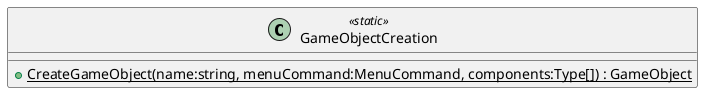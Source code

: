 @startuml
class GameObjectCreation <<static>> {
    {static} + CreateGameObject(name:string, menuCommand:MenuCommand, components:Type[]) : GameObject
}
@enduml
